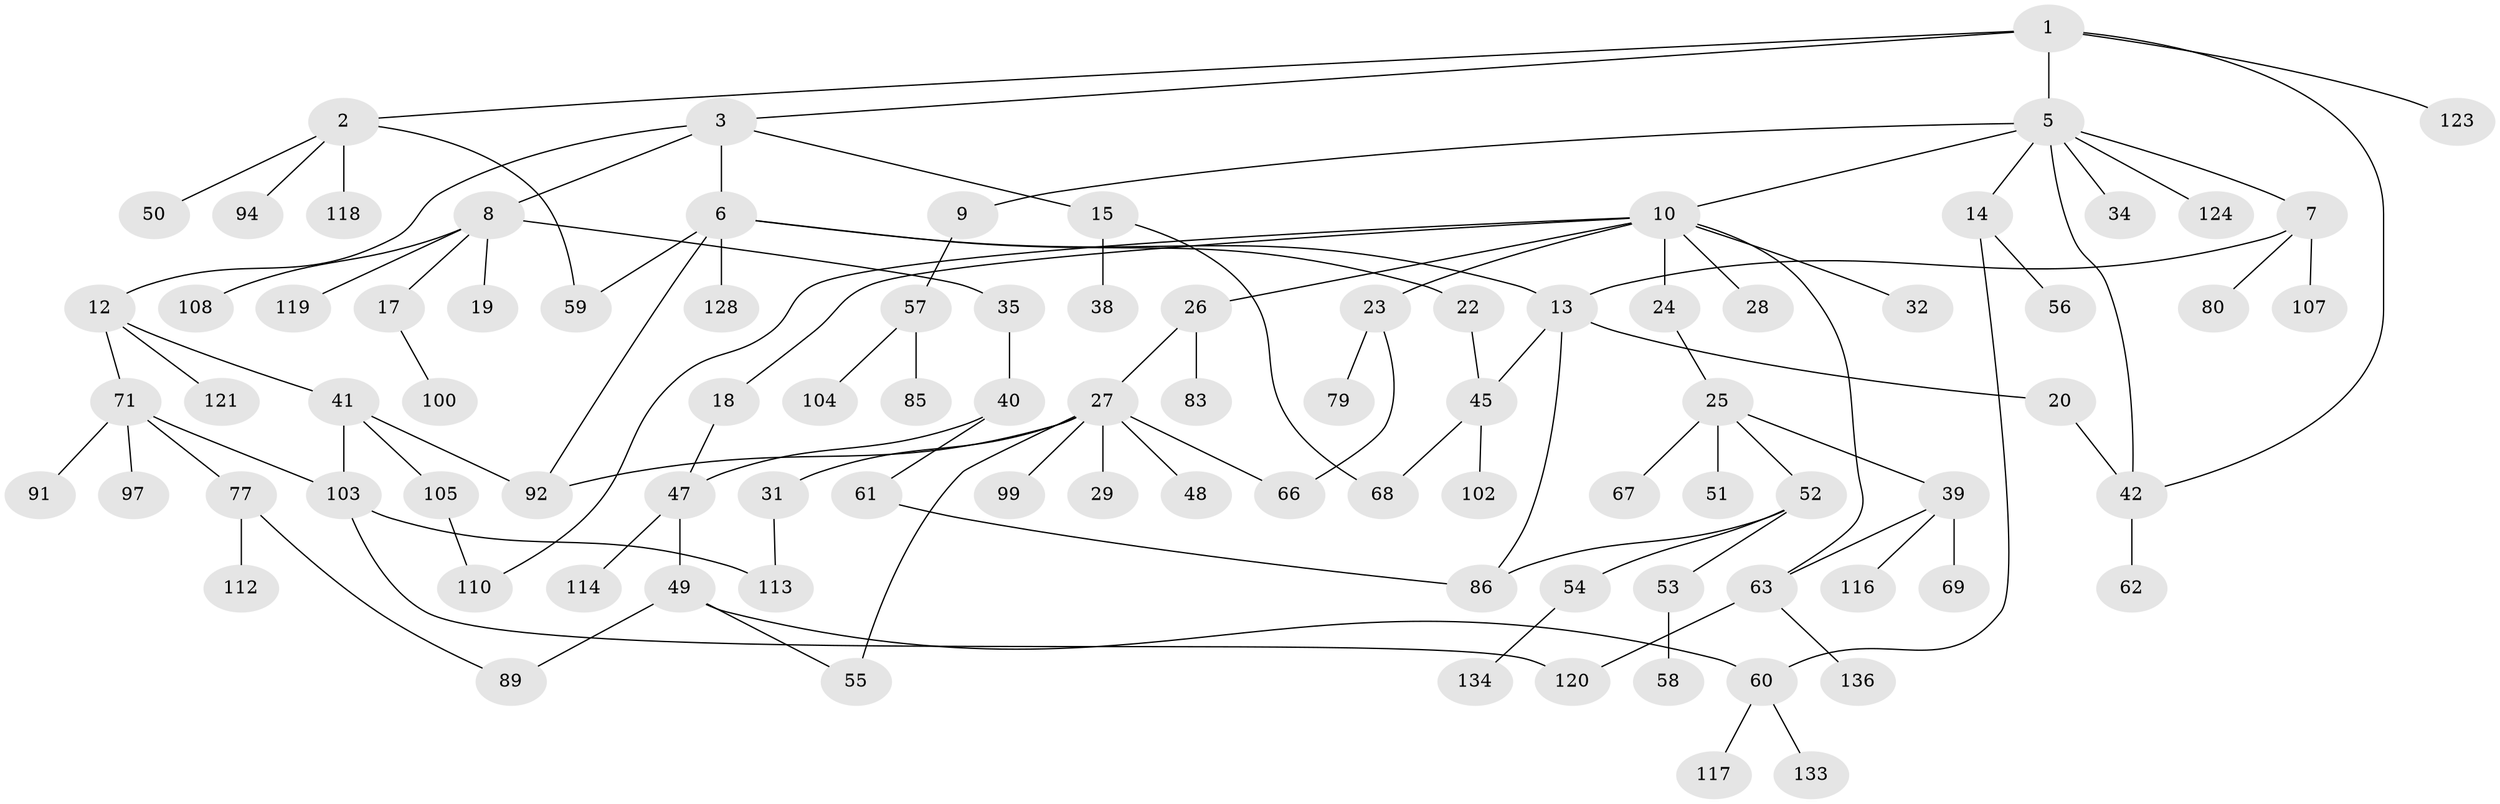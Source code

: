 // Generated by graph-tools (version 1.1) at 2025/23/03/03/25 07:23:34]
// undirected, 92 vertices, 111 edges
graph export_dot {
graph [start="1"]
  node [color=gray90,style=filled];
  1 [super="+36"];
  2 [super="+78"];
  3 [super="+4"];
  5 [super="+11"];
  6 [super="+33"];
  7 [super="+65"];
  8 [super="+84"];
  9;
  10 [super="+16"];
  12 [super="+21"];
  13;
  14;
  15 [super="+101"];
  17;
  18 [super="+43"];
  19 [super="+96"];
  20 [super="+106"];
  22;
  23 [super="+46"];
  24;
  25 [super="+37"];
  26 [super="+44"];
  27 [super="+30"];
  28;
  29;
  31 [super="+88"];
  32;
  34 [super="+126"];
  35;
  38;
  39 [super="+64"];
  40 [super="+73"];
  41 [super="+74"];
  42;
  45 [super="+82"];
  47 [super="+109"];
  48 [super="+70"];
  49 [super="+95"];
  50;
  51;
  52 [super="+93"];
  53 [super="+122"];
  54;
  55 [super="+72"];
  56 [super="+137"];
  57 [super="+81"];
  58;
  59 [super="+98"];
  60 [super="+87"];
  61;
  62;
  63 [super="+90"];
  66;
  67;
  68 [super="+76"];
  69;
  71 [super="+75"];
  77;
  79;
  80;
  83;
  85 [super="+115"];
  86 [super="+131"];
  89;
  91;
  92;
  94 [super="+111"];
  97;
  99 [super="+125"];
  100;
  102 [super="+129"];
  103 [super="+135"];
  104 [super="+127"];
  105;
  107 [super="+132"];
  108;
  110 [super="+130"];
  112;
  113;
  114;
  116;
  117;
  118;
  119;
  120;
  121;
  123;
  124;
  128;
  133;
  134;
  136;
  1 -- 2;
  1 -- 3;
  1 -- 5;
  1 -- 123;
  1 -- 42;
  2 -- 50;
  2 -- 94;
  2 -- 59;
  2 -- 118;
  3 -- 12;
  3 -- 8;
  3 -- 6;
  3 -- 15;
  5 -- 7;
  5 -- 9;
  5 -- 10;
  5 -- 14;
  5 -- 34;
  5 -- 42;
  5 -- 124;
  6 -- 22;
  6 -- 92;
  6 -- 128;
  6 -- 13;
  6 -- 59;
  7 -- 13;
  7 -- 80;
  7 -- 107;
  8 -- 17;
  8 -- 19;
  8 -- 35;
  8 -- 108;
  8 -- 119;
  9 -- 57;
  10 -- 23;
  10 -- 24;
  10 -- 26;
  10 -- 63;
  10 -- 32;
  10 -- 18;
  10 -- 28;
  10 -- 110;
  12 -- 71;
  12 -- 121;
  12 -- 41;
  13 -- 20;
  13 -- 45;
  13 -- 86;
  14 -- 56;
  14 -- 60;
  15 -- 38;
  15 -- 68;
  17 -- 100;
  18 -- 47;
  20 -- 42;
  22 -- 45;
  23 -- 79;
  23 -- 66;
  24 -- 25;
  25 -- 52;
  25 -- 67;
  25 -- 51;
  25 -- 39;
  26 -- 27;
  26 -- 83;
  27 -- 29;
  27 -- 31;
  27 -- 48;
  27 -- 99;
  27 -- 55;
  27 -- 92;
  27 -- 66;
  31 -- 113;
  35 -- 40;
  39 -- 69;
  39 -- 116;
  39 -- 63;
  40 -- 61;
  40 -- 47;
  41 -- 103;
  41 -- 105;
  41 -- 92;
  42 -- 62;
  45 -- 102;
  45 -- 68;
  47 -- 49;
  47 -- 114;
  49 -- 55;
  49 -- 60;
  49 -- 89;
  52 -- 53;
  52 -- 54;
  52 -- 86;
  53 -- 58;
  54 -- 134;
  57 -- 85;
  57 -- 104;
  60 -- 117;
  60 -- 133;
  61 -- 86;
  63 -- 136;
  63 -- 120;
  71 -- 103;
  71 -- 97;
  71 -- 91;
  71 -- 77;
  77 -- 89;
  77 -- 112;
  103 -- 120;
  103 -- 113;
  105 -- 110;
}
